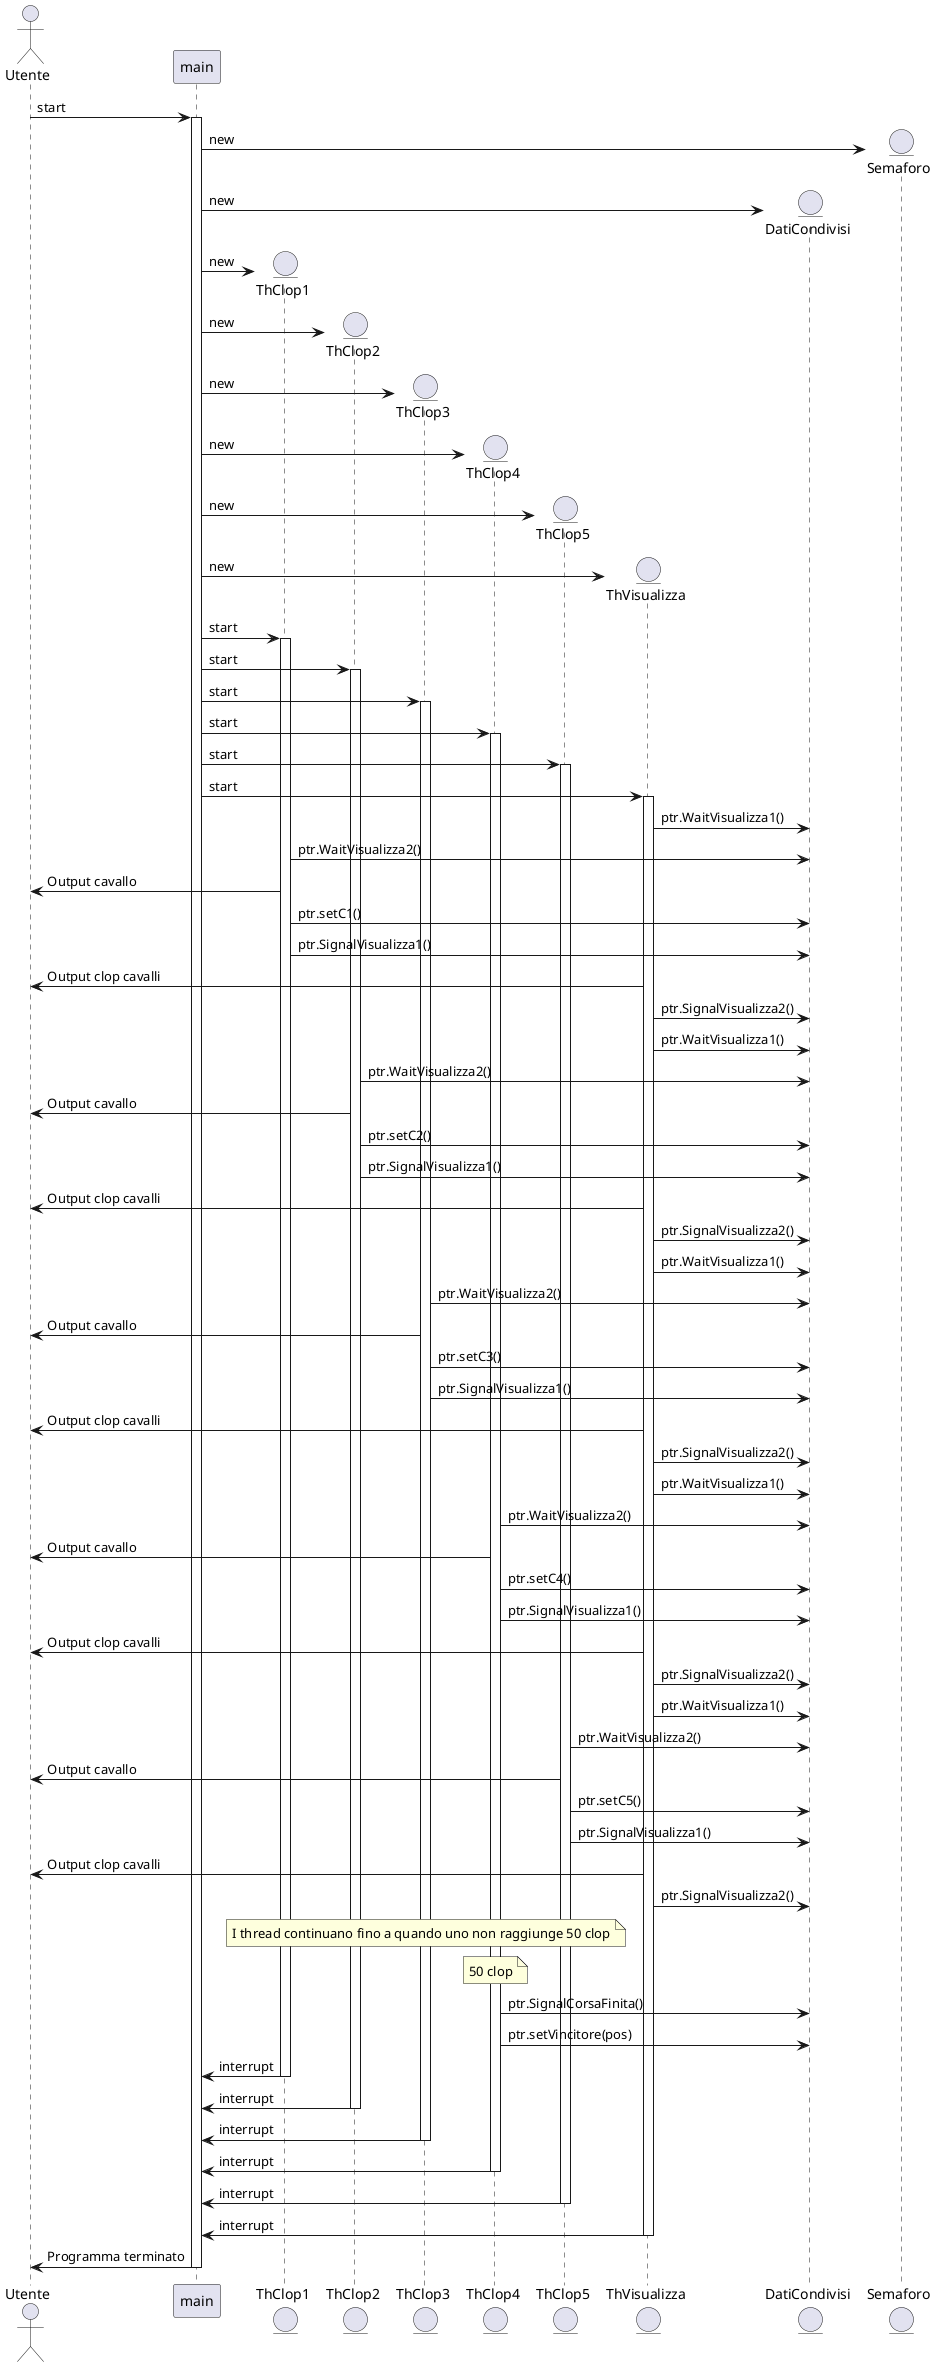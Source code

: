 @startuml
actor Utente
participant main
entity ThClop1
entity ThClop2
entity ThClop3
entity ThClop4
entity ThClop5
entity ThVisualizza
entity DatiCondivisi
entity Semaforo

Utente -> main ++ : start

main -> Semaforo ** : new
main -> DatiCondivisi ** : new
main -> ThClop1 ** : new
main -> ThClop2 ** : new
main -> ThClop3 ** : new
main -> ThClop4 ** : new
main -> ThClop5 ** : new
main -> ThVisualizza ** : new

main -> ThClop1 ++ : start
main -> ThClop2 ++ : start
main -> ThClop3 ++ : start
main -> ThClop4 ++ : start
main -> ThClop5 ++ : start
main -> ThVisualizza ++ : start



ThVisualizza -> DatiCondivisi : ptr.WaitVisualizza1()

ThClop1 -> DatiCondivisi : ptr.WaitVisualizza2()
ThClop1 -> Utente : Output cavallo
ThClop1 -> DatiCondivisi : ptr.setC1()
ThClop1 -> DatiCondivisi : ptr.SignalVisualizza1()

ThVisualizza -> Utente : Output clop cavalli
ThVisualizza -> DatiCondivisi : ptr.SignalVisualizza2()





ThVisualizza -> DatiCondivisi : ptr.WaitVisualizza1()

ThClop2 -> DatiCondivisi : ptr.WaitVisualizza2()
ThClop2 -> Utente : Output cavallo
ThClop2 -> DatiCondivisi : ptr.setC2()
ThClop2 -> DatiCondivisi : ptr.SignalVisualizza1()

ThVisualizza -> Utente : Output clop cavalli
ThVisualizza -> DatiCondivisi : ptr.SignalVisualizza2()




ThVisualizza -> DatiCondivisi : ptr.WaitVisualizza1()

ThClop3 -> DatiCondivisi : ptr.WaitVisualizza2()
ThClop3 -> Utente : Output cavallo
ThClop3 -> DatiCondivisi : ptr.setC3()
ThClop3 -> DatiCondivisi : ptr.SignalVisualizza1()

ThVisualizza -> Utente : Output clop cavalli
ThVisualizza -> DatiCondivisi : ptr.SignalVisualizza2()





ThVisualizza -> DatiCondivisi : ptr.WaitVisualizza1()

ThClop4 -> DatiCondivisi : ptr.WaitVisualizza2()
ThClop4 -> Utente : Output cavallo
ThClop4 -> DatiCondivisi : ptr.setC4()
ThClop4 -> DatiCondivisi : ptr.SignalVisualizza1()

ThVisualizza -> Utente : Output clop cavalli
ThVisualizza -> DatiCondivisi : ptr.SignalVisualizza2()




ThVisualizza -> DatiCondivisi : ptr.WaitVisualizza1()

ThClop5 -> DatiCondivisi : ptr.WaitVisualizza2()
ThClop5 -> Utente : Output cavallo
ThClop5 -> DatiCondivisi : ptr.setC5()
ThClop5 -> DatiCondivisi : ptr.SignalVisualizza1()

ThVisualizza -> Utente : Output clop cavalli
ThVisualizza -> DatiCondivisi : ptr.SignalVisualizza2()



Note over ThClop3 : I thread continuano fino a quando uno non raggiunge 50 clop
Note over ThClop4 : 50 clop

ThClop4 -> DatiCondivisi : ptr.SignalCorsaFinita()
ThClop4 -> DatiCondivisi : ptr.setVincitore(pos)           

ThClop1 -> main -- : interrupt
ThClop2 -> main -- : interrupt
ThClop3 -> main -- : interrupt
ThClop4 -> main -- : interrupt
ThClop5 -> main -- : interrupt
ThVisualizza -> main -- : interrupt

main -> Utente -- : Programma terminato
@enduml